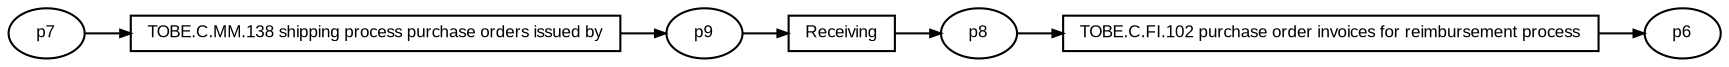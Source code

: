 digraph G {ranksep=".3"; fontsize="8"; remincross=true; margin="0.0,0.0"; fontname="Arial";rankdir="LR"; 
edge [arrowsize="0.5"];
node [height=".2",width=".2",fontname="Arial",fontsize="8"];
t0 [shape="box",label="TOBE.C.MM.138 shipping process purchase orders issued by"];
t1 [shape="box",label="TOBE.C.FI.102 purchase order invoices for reimbursement process"];
t2 [shape="box",label="Receiving"];
p0 [shape="oval",label="p6"];
p1 [shape="oval",label="p7"];
p2 [shape="oval",label="p8"];
p3 [shape="oval",label="p9"];
p1 -> t0[label=""];
t1 -> p0[label=""];
p3 -> t2[label=""];
t0 -> p3[label=""];
p2 -> t1[label=""];
t2 -> p2[label=""];
}
